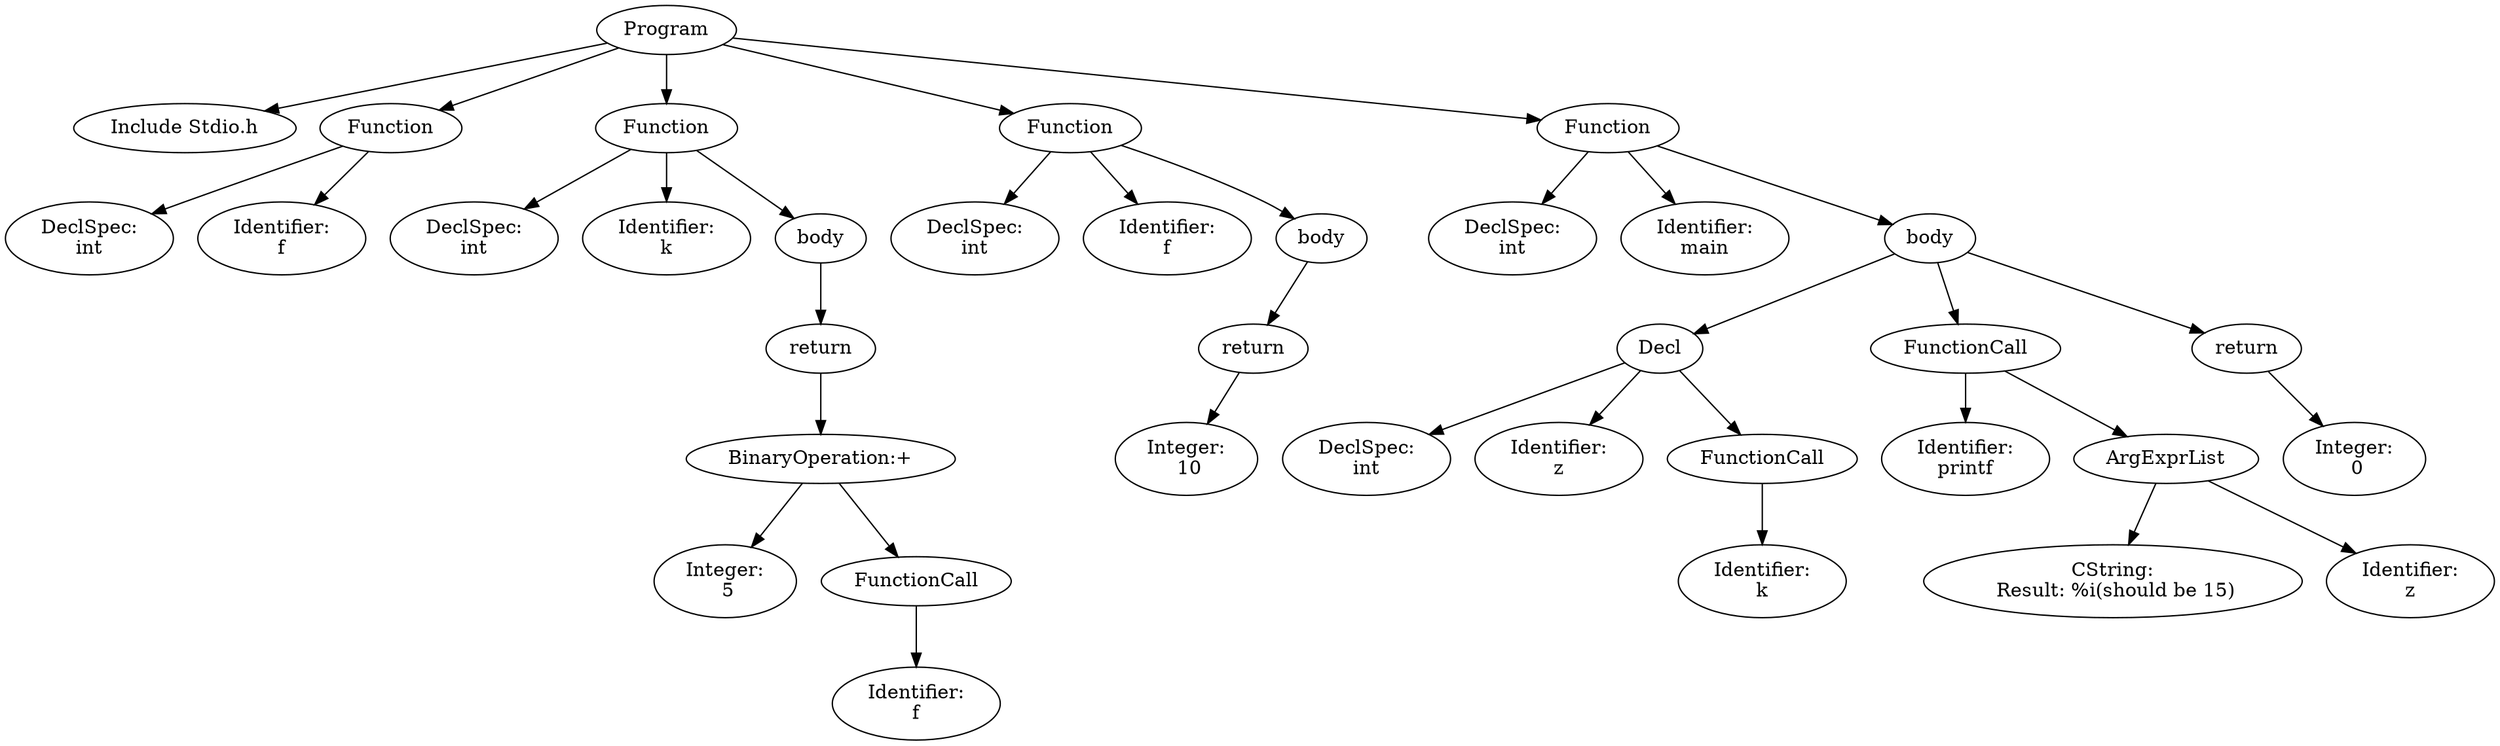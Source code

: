 digraph G {
0 [label="Program"];
0 -> 1;
1[label="Include Stdio.h"];
0 -> 2;
2 [label="Function"];
 2->3;
3 [label = "DeclSpec:
int"];
2->4;
4[label="Identifier:
f"];
0 -> 5;
5 [label="Function"];
 5->6;
6 [label = "DeclSpec:
int"];
5->7;
7[label="Identifier:
k"];
5->8;
8[ label = "body"];
8->9;
9[label="return"];
9->14;
14 [label = "BinaryOperation:+"];
14->15;
15[label="Integer:
 5"];
14->16;
16 [ label = "FunctionCall"];
16->17;
17[label="Identifier:
f"];
0 -> 18;
18 [label="Function"];
 18->19;
19 [label = "DeclSpec:
int"];
18->20;
20[label="Identifier:
f"];
18->21;
21[ label = "body"];
21->22;
22[label="return"];
22->24;
24[label="Integer:
 10"];
0 -> 25;
25 [label="Function"];
 25->26;
26 [label = "DeclSpec:
int"];
25->27;
27[label="Identifier:
main"];
25->28;
28[ label = "body"];
28->29;
29 [label="Decl" ];
29->30;
30 [label = "DeclSpec:
int"];
29->31;
31[label="Identifier:
z"];
29->32;
32 [ label = "FunctionCall"];
32->33;
33[label="Identifier:
k"];
28->35;
35 [ label = "FunctionCall"];
35->36;
36[label="Identifier:
printf"];
35->37;
37 [ label = "ArgExprList"];
37->38;
38[label="CString:
 Result: %i(should be 15)\n"];
37->39;
39[label="Identifier:
z"];
28->40;
40[label="return"];
40->42;
42[label="Integer:
 0"];
}